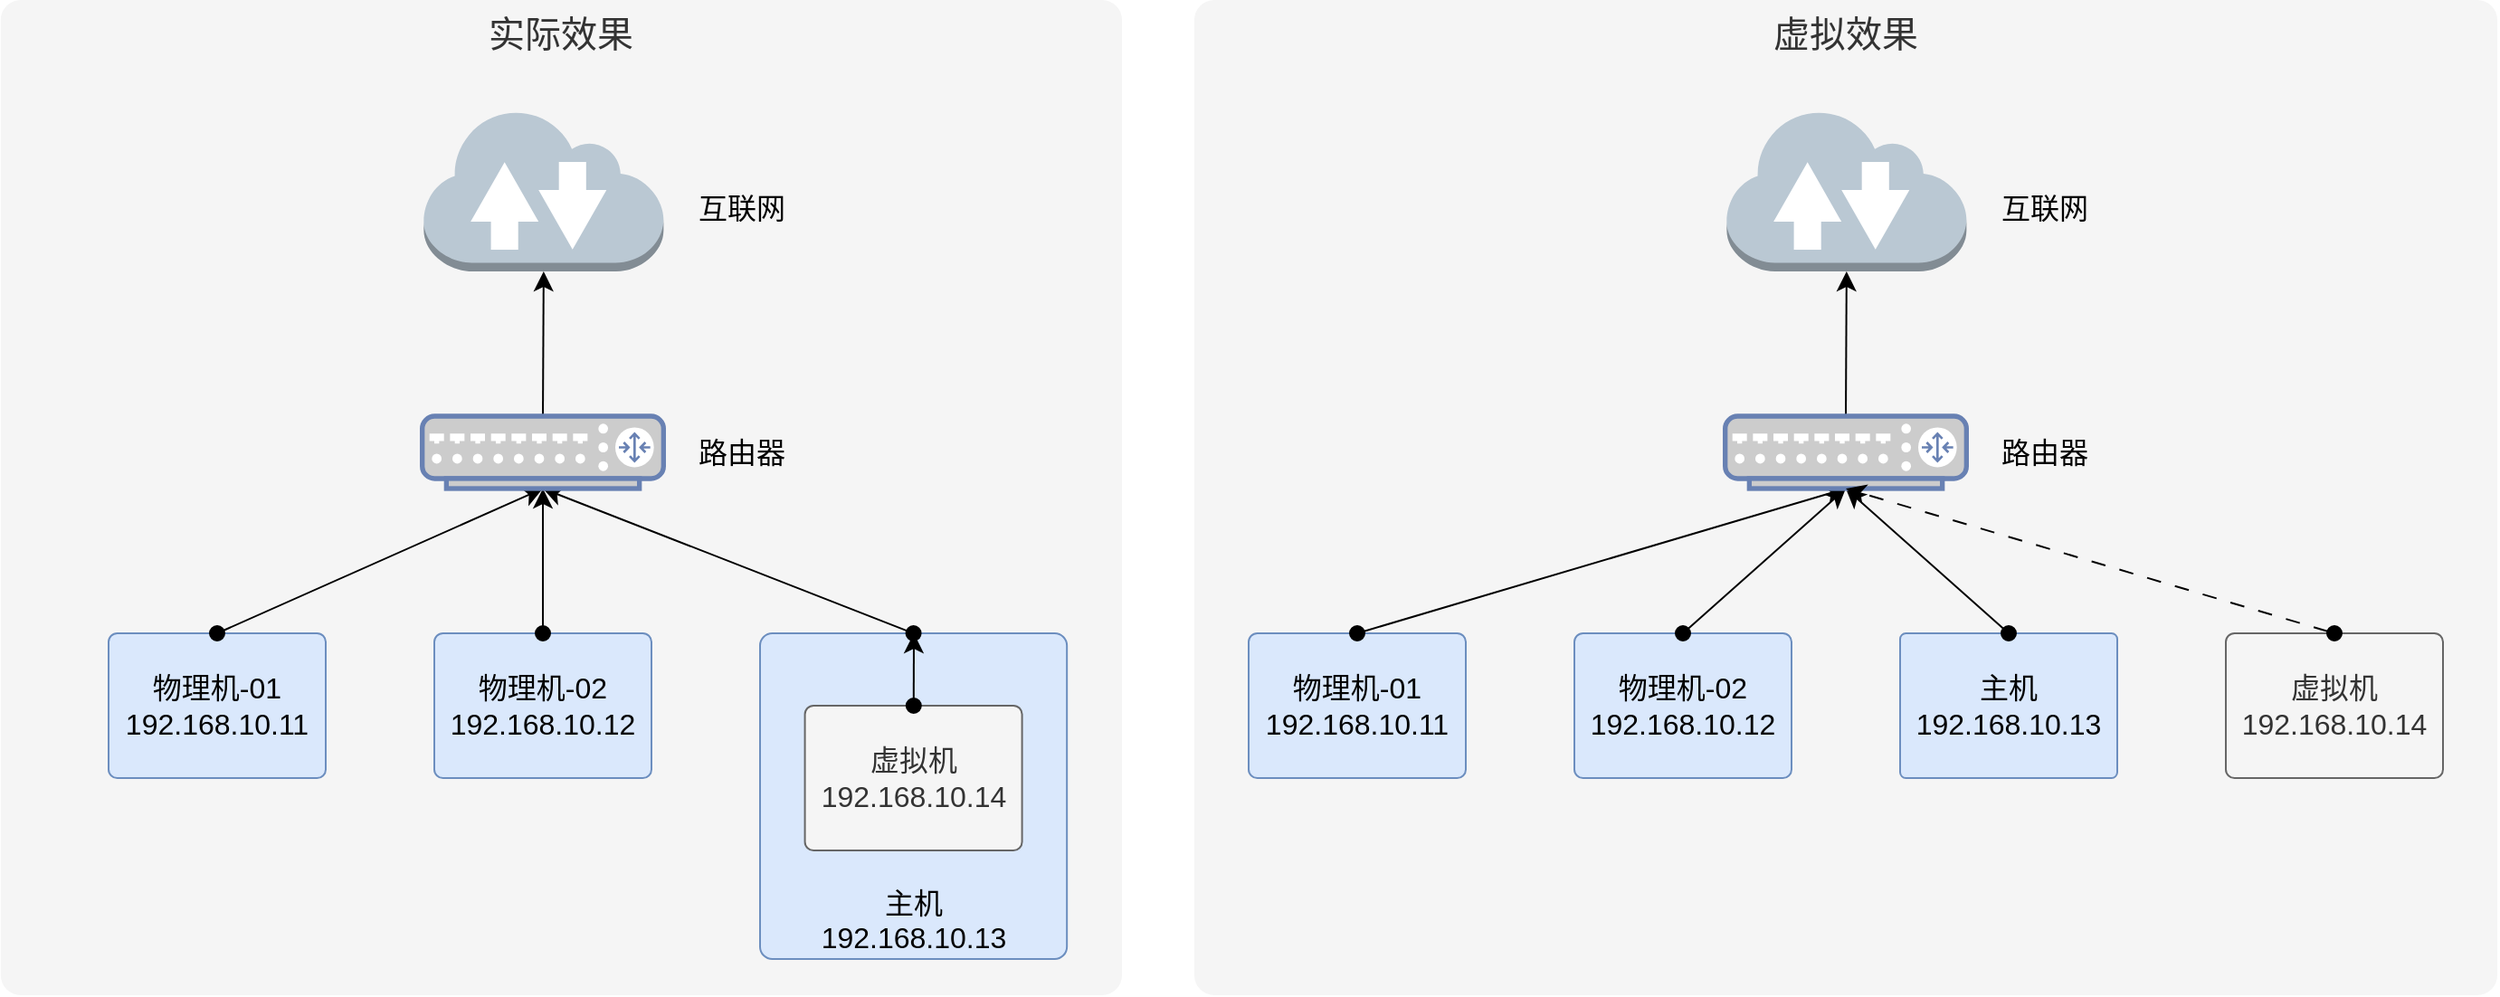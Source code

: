 <mxfile version="21.2.8" type="device">
  <diagram name="第 1 页" id="hZHNZMP5M_iRD0ooPnMY">
    <mxGraphModel dx="2638" dy="1528" grid="1" gridSize="10" guides="1" tooltips="1" connect="1" arrows="1" fold="1" page="0" pageScale="1" pageWidth="827" pageHeight="1169" math="0" shadow="0">
      <root>
        <mxCell id="0" />
        <mxCell id="1" parent="0" />
        <mxCell id="y9BXn565l2KFH5P0xOCf-64" value="虚拟效果" style="rounded=1;whiteSpace=wrap;html=1;fontSize=20;arcSize=2;verticalAlign=top;fillColor=#f5f5f5;fontColor=#333333;strokeColor=none;" vertex="1" parent="1">
          <mxGeometry x="-40" y="-70" width="720" height="550" as="geometry" />
        </mxCell>
        <mxCell id="y9BXn565l2KFH5P0xOCf-63" value="实际效果" style="rounded=1;whiteSpace=wrap;html=1;fontSize=20;arcSize=2;verticalAlign=top;fillColor=#f5f5f5;fontColor=#333333;strokeColor=none;" vertex="1" parent="1">
          <mxGeometry x="-699.58" y="-70" width="619.58" height="550" as="geometry" />
        </mxCell>
        <mxCell id="y9BXn565l2KFH5P0xOCf-46" value="主机&lt;br&gt;192.168.10.13" style="rounded=1;whiteSpace=wrap;html=1;fontSize=16;arcSize=4;align=center;verticalAlign=middle;fillColor=#dae8fc;strokeColor=#6c8ebf;" vertex="1" parent="1">
          <mxGeometry x="350" y="280" width="120" height="80" as="geometry" />
        </mxCell>
        <mxCell id="y9BXn565l2KFH5P0xOCf-60" value="虚拟机192.168.10.14" style="rounded=1;whiteSpace=wrap;html=1;fontSize=16;arcSize=6;align=center;verticalAlign=middle;fillColor=#f5f5f5;fontColor=#333333;strokeColor=#666666;" vertex="1" parent="1">
          <mxGeometry x="530" y="280" width="120" height="80" as="geometry" />
        </mxCell>
        <mxCell id="ukqAuqTdSnkhuH-BYtik-34" value="主机&lt;br&gt;192.168.10.13" style="rounded=1;whiteSpace=wrap;html=1;fontSize=16;arcSize=4;align=center;verticalAlign=bottom;fillColor=#dae8fc;strokeColor=#6c8ebf;" parent="1" vertex="1">
          <mxGeometry x="-280" y="280" width="169.58" height="180" as="geometry" />
        </mxCell>
        <mxCell id="ukqAuqTdSnkhuH-BYtik-31" value="物理机-02&lt;br&gt;192.168.10.12" style="rounded=1;whiteSpace=wrap;html=1;fontSize=16;arcSize=6;align=center;verticalAlign=middle;fillColor=#dae8fc;strokeColor=#6c8ebf;" parent="1" vertex="1">
          <mxGeometry x="-460.0" y="280" width="120" height="80" as="geometry" />
        </mxCell>
        <mxCell id="ukqAuqTdSnkhuH-BYtik-28" value="物理机-01&lt;br&gt;192.168.10.11" style="rounded=1;whiteSpace=wrap;html=1;fontSize=16;arcSize=6;align=center;verticalAlign=middle;fillColor=#dae8fc;strokeColor=#6c8ebf;" parent="1" vertex="1">
          <mxGeometry x="-640" y="280" width="120" height="80" as="geometry" />
        </mxCell>
        <mxCell id="ukqAuqTdSnkhuH-BYtik-27" style="edgeStyle=none;curved=1;rounded=0;orthogonalLoop=1;jettySize=auto;html=1;entryX=0.5;entryY=1;entryDx=0;entryDy=0;entryPerimeter=0;fontSize=12;startSize=8;endSize=8;exitX=0.5;exitY=0;exitDx=0;exitDy=0;startArrow=oval;startFill=1;" parent="1" source="ukqAuqTdSnkhuH-BYtik-28" target="ukqAuqTdSnkhuH-BYtik-45" edge="1">
          <mxGeometry relative="1" as="geometry">
            <mxPoint x="-553.488" y="310" as="sourcePoint" />
            <mxPoint x="-399.995" y="200" as="targetPoint" />
          </mxGeometry>
        </mxCell>
        <mxCell id="ukqAuqTdSnkhuH-BYtik-30" style="edgeStyle=none;curved=1;rounded=0;orthogonalLoop=1;jettySize=auto;html=1;entryX=0.5;entryY=1;entryDx=0;entryDy=0;entryPerimeter=0;fontSize=12;startSize=8;endSize=8;exitX=0.5;exitY=0;exitDx=0;exitDy=0;startArrow=oval;startFill=1;" parent="1" source="ukqAuqTdSnkhuH-BYtik-31" target="ukqAuqTdSnkhuH-BYtik-45" edge="1">
          <mxGeometry relative="1" as="geometry">
            <mxPoint x="-399.995" y="200" as="targetPoint" />
            <mxPoint x="-399.999" y="310" as="sourcePoint" />
          </mxGeometry>
        </mxCell>
        <mxCell id="ukqAuqTdSnkhuH-BYtik-33" style="edgeStyle=none;curved=1;rounded=0;orthogonalLoop=1;jettySize=auto;html=1;entryX=0.5;entryY=1;entryDx=0;entryDy=0;entryPerimeter=0;fontSize=12;startSize=8;endSize=8;exitX=0.5;exitY=0;exitDx=0;exitDy=0;startArrow=oval;startFill=1;" parent="1" source="ukqAuqTdSnkhuH-BYtik-34" target="ukqAuqTdSnkhuH-BYtik-45" edge="1">
          <mxGeometry relative="1" as="geometry">
            <mxPoint x="-399.995" y="200" as="targetPoint" />
          </mxGeometry>
        </mxCell>
        <mxCell id="ukqAuqTdSnkhuH-BYtik-46" style="edgeStyle=none;curved=1;rounded=0;orthogonalLoop=1;jettySize=auto;html=1;exitX=0.5;exitY=0;exitDx=0;exitDy=0;exitPerimeter=0;entryX=0.5;entryY=1;entryDx=0;entryDy=0;entryPerimeter=0;fontSize=12;startSize=8;endSize=8;" parent="1" source="ukqAuqTdSnkhuH-BYtik-45" target="ukqAuqTdSnkhuH-BYtik-47" edge="1">
          <mxGeometry relative="1" as="geometry">
            <mxPoint x="-400.0" y="80" as="targetPoint" />
          </mxGeometry>
        </mxCell>
        <mxCell id="ukqAuqTdSnkhuH-BYtik-45" value="" style="fontColor=#0066CC;verticalAlign=top;verticalLabelPosition=bottom;labelPosition=center;align=center;html=1;outlineConnect=0;fillColor=#CCCCCC;strokeColor=#6881B3;gradientColor=none;gradientDirection=north;strokeWidth=2;shape=mxgraph.networks.router;fontSize=16;" parent="1" vertex="1">
          <mxGeometry x="-466.66" y="160" width="133.33" height="40" as="geometry" />
        </mxCell>
        <mxCell id="ukqAuqTdSnkhuH-BYtik-47" value="" style="outlineConnect=0;dashed=0;verticalLabelPosition=bottom;verticalAlign=top;align=center;html=1;shape=mxgraph.aws3.internet_2;fillColor=#bac8d3;fontSize=16;strokeColor=#23445d;" parent="1" vertex="1">
          <mxGeometry x="-465.83" y="-10" width="132.5" height="90" as="geometry" />
        </mxCell>
        <mxCell id="ukqAuqTdSnkhuH-BYtik-48" value="互联网" style="text;html=1;strokeColor=none;fillColor=none;align=center;verticalAlign=middle;whiteSpace=wrap;rounded=0;fontSize=16;" parent="1" vertex="1">
          <mxGeometry x="-320" y="30" width="60" height="30" as="geometry" />
        </mxCell>
        <mxCell id="y9BXn565l2KFH5P0xOCf-41" value="路由器" style="text;html=1;strokeColor=none;fillColor=none;align=center;verticalAlign=middle;whiteSpace=wrap;rounded=0;fontSize=16;" vertex="1" parent="1">
          <mxGeometry x="-320" y="165" width="60" height="30" as="geometry" />
        </mxCell>
        <mxCell id="y9BXn565l2KFH5P0xOCf-43" value="虚拟机192.168.10.14" style="rounded=1;whiteSpace=wrap;html=1;fontSize=16;arcSize=6;align=center;verticalAlign=middle;fillColor=#f5f5f5;fontColor=#333333;strokeColor=#666666;" vertex="1" parent="1">
          <mxGeometry x="-255.21" y="320" width="120" height="80" as="geometry" />
        </mxCell>
        <mxCell id="y9BXn565l2KFH5P0xOCf-61" style="edgeStyle=none;curved=1;rounded=0;orthogonalLoop=1;jettySize=auto;html=1;entryX=0.5;entryY=1;entryDx=0;entryDy=0;entryPerimeter=0;fontSize=12;startSize=8;endSize=8;exitX=0.5;exitY=0;exitDx=0;exitDy=0;startArrow=oval;startFill=1;" edge="1" parent="1" source="y9BXn565l2KFH5P0xOCf-46" target="y9BXn565l2KFH5P0xOCf-53">
          <mxGeometry relative="1" as="geometry" />
        </mxCell>
        <mxCell id="y9BXn565l2KFH5P0xOCf-47" value="物理机-02&lt;br&gt;192.168.10.12" style="rounded=1;whiteSpace=wrap;html=1;fontSize=16;arcSize=6;align=center;verticalAlign=middle;fillColor=#dae8fc;strokeColor=#6c8ebf;" vertex="1" parent="1">
          <mxGeometry x="170.0" y="280" width="120" height="80" as="geometry" />
        </mxCell>
        <mxCell id="y9BXn565l2KFH5P0xOCf-48" value="物理机-01&lt;br&gt;192.168.10.11" style="rounded=1;whiteSpace=wrap;html=1;fontSize=16;arcSize=6;align=center;verticalAlign=middle;fillColor=#dae8fc;strokeColor=#6c8ebf;" vertex="1" parent="1">
          <mxGeometry x="-10" y="280" width="120" height="80" as="geometry" />
        </mxCell>
        <mxCell id="y9BXn565l2KFH5P0xOCf-49" style="edgeStyle=none;curved=1;rounded=0;orthogonalLoop=1;jettySize=auto;html=1;entryX=0.5;entryY=1;entryDx=0;entryDy=0;entryPerimeter=0;fontSize=12;startSize=8;endSize=8;exitX=0.5;exitY=0;exitDx=0;exitDy=0;startArrow=oval;startFill=1;" edge="1" parent="1" source="y9BXn565l2KFH5P0xOCf-48" target="y9BXn565l2KFH5P0xOCf-53">
          <mxGeometry relative="1" as="geometry">
            <mxPoint x="166.512" y="310" as="sourcePoint" />
            <mxPoint x="320.005" y="200" as="targetPoint" />
          </mxGeometry>
        </mxCell>
        <mxCell id="y9BXn565l2KFH5P0xOCf-50" style="edgeStyle=none;curved=1;rounded=0;orthogonalLoop=1;jettySize=auto;html=1;entryX=0.5;entryY=1;entryDx=0;entryDy=0;entryPerimeter=0;fontSize=12;startSize=8;endSize=8;exitX=0.5;exitY=0;exitDx=0;exitDy=0;startArrow=oval;startFill=1;" edge="1" parent="1" source="y9BXn565l2KFH5P0xOCf-47" target="y9BXn565l2KFH5P0xOCf-53">
          <mxGeometry relative="1" as="geometry">
            <mxPoint x="320.005" y="200" as="targetPoint" />
            <mxPoint x="320.001" y="310" as="sourcePoint" />
          </mxGeometry>
        </mxCell>
        <mxCell id="y9BXn565l2KFH5P0xOCf-52" style="edgeStyle=none;curved=1;rounded=0;orthogonalLoop=1;jettySize=auto;html=1;exitX=0.5;exitY=0;exitDx=0;exitDy=0;exitPerimeter=0;entryX=0.5;entryY=1;entryDx=0;entryDy=0;entryPerimeter=0;fontSize=12;startSize=8;endSize=8;" edge="1" parent="1" source="y9BXn565l2KFH5P0xOCf-53" target="y9BXn565l2KFH5P0xOCf-54">
          <mxGeometry relative="1" as="geometry">
            <mxPoint x="320.0" y="80" as="targetPoint" />
          </mxGeometry>
        </mxCell>
        <mxCell id="y9BXn565l2KFH5P0xOCf-53" value="" style="fontColor=#0066CC;verticalAlign=top;verticalLabelPosition=bottom;labelPosition=center;align=center;html=1;outlineConnect=0;fillColor=#CCCCCC;strokeColor=#6881B3;gradientColor=none;gradientDirection=north;strokeWidth=2;shape=mxgraph.networks.router;fontSize=16;" vertex="1" parent="1">
          <mxGeometry x="253.34" y="160" width="133.33" height="40" as="geometry" />
        </mxCell>
        <mxCell id="y9BXn565l2KFH5P0xOCf-54" value="" style="outlineConnect=0;dashed=0;verticalLabelPosition=bottom;verticalAlign=top;align=center;html=1;shape=mxgraph.aws3.internet_2;fillColor=#bac8d3;fontSize=16;strokeColor=#23445d;" vertex="1" parent="1">
          <mxGeometry x="254.17" y="-10" width="132.5" height="90" as="geometry" />
        </mxCell>
        <mxCell id="y9BXn565l2KFH5P0xOCf-55" value="互联网" style="text;html=1;strokeColor=none;fillColor=none;align=center;verticalAlign=middle;whiteSpace=wrap;rounded=0;fontSize=16;" vertex="1" parent="1">
          <mxGeometry x="400" y="30" width="60" height="30" as="geometry" />
        </mxCell>
        <mxCell id="y9BXn565l2KFH5P0xOCf-58" value="路由器" style="text;html=1;strokeColor=none;fillColor=none;align=center;verticalAlign=middle;whiteSpace=wrap;rounded=0;fontSize=16;" vertex="1" parent="1">
          <mxGeometry x="400" y="165" width="60" height="30" as="geometry" />
        </mxCell>
        <mxCell id="y9BXn565l2KFH5P0xOCf-62" style="edgeStyle=none;curved=1;rounded=0;orthogonalLoop=1;jettySize=auto;html=1;fontSize=12;startSize=8;endSize=8;exitX=0.5;exitY=0;exitDx=0;exitDy=0;startArrow=oval;startFill=1;dashed=1;dashPattern=8 8;" edge="1" parent="1" source="y9BXn565l2KFH5P0xOCf-60">
          <mxGeometry relative="1" as="geometry">
            <mxPoint x="320" y="200" as="targetPoint" />
          </mxGeometry>
        </mxCell>
        <mxCell id="y9BXn565l2KFH5P0xOCf-44" style="edgeStyle=none;curved=1;rounded=0;orthogonalLoop=1;jettySize=auto;html=1;fontSize=12;startSize=8;endSize=8;startArrow=oval;startFill=1;" edge="1" parent="1" source="y9BXn565l2KFH5P0xOCf-43">
          <mxGeometry relative="1" as="geometry">
            <mxPoint x="-195" y="280" as="targetPoint" />
          </mxGeometry>
        </mxCell>
      </root>
    </mxGraphModel>
  </diagram>
</mxfile>
